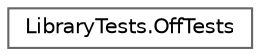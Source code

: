 digraph "Graphical Class Hierarchy"
{
 // INTERACTIVE_SVG=YES
 // LATEX_PDF_SIZE
  bgcolor="transparent";
  edge [fontname=Helvetica,fontsize=10,labelfontname=Helvetica,labelfontsize=10];
  node [fontname=Helvetica,fontsize=10,shape=box,height=0.2,width=0.4];
  rankdir="LR";
  Node0 [id="Node000000",label="LibraryTests.OffTests",height=0.2,width=0.4,color="grey40", fillcolor="white", style="filled",URL="$classLibraryTests_1_1OffTests.html",tooltip="Esta es la clase OffTests. Se encarga de comprobar sus funcionalidades."];
}
